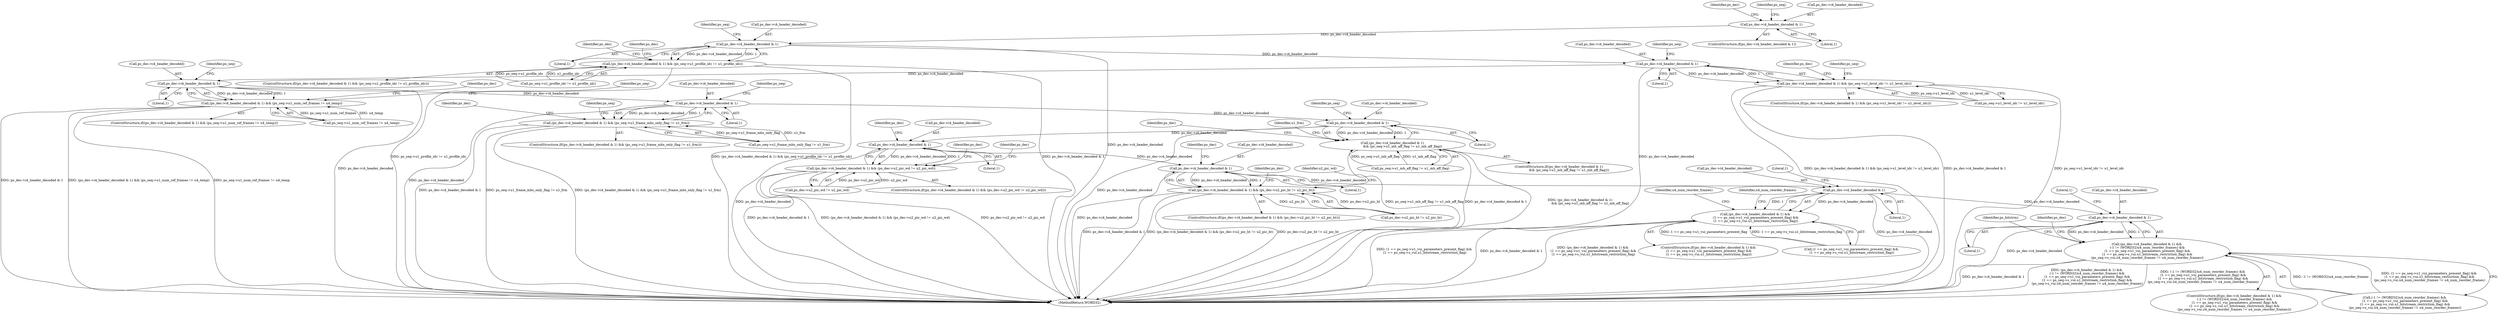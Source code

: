 digraph "0_Android_42cf02965b11c397dd37a0063e683cef005bc0ae@pointer" {
"1000324" [label="(Call,ps_dec->i4_header_decoded & 1)"];
"1000339" [label="(Call,ps_dec->i4_header_decoded & 1)"];
"1000338" [label="(Call,(ps_dec->i4_header_decoded & 1) && (ps_seq->u1_profile_idc != u1_profile_idc))"];
"1000359" [label="(Call,ps_dec->i4_header_decoded & 1)"];
"1000358" [label="(Call,(ps_dec->i4_header_decoded & 1) && (ps_seq->u1_level_idc != u1_level_idc))"];
"1000780" [label="(Call,ps_dec->i4_header_decoded & 1)"];
"1000779" [label="(Call,(ps_dec->i4_header_decoded & 1) && (ps_seq->u1_num_ref_frames != u4_temp))"];
"1000898" [label="(Call,ps_dec->i4_header_decoded & 1)"];
"1000897" [label="(Call,(ps_dec->i4_header_decoded & 1) && (ps_seq->u1_frame_mbs_only_flag != u1_frm))"];
"1000933" [label="(Call,ps_dec->i4_header_decoded & 1)"];
"1000932" [label="(Call,(ps_dec->i4_header_decoded & 1)\n                    && (ps_seq->u1_mb_aff_flag != u1_mb_aff_flag))"];
"1001207" [label="(Call,ps_dec->i4_header_decoded & 1)"];
"1001206" [label="(Call,(ps_dec->i4_header_decoded & 1) && (ps_dec->u2_pic_wd != u2_pic_wd))"];
"1001227" [label="(Call,ps_dec->i4_header_decoded & 1)"];
"1001226" [label="(Call,(ps_dec->i4_header_decoded & 1) && (ps_dec->u2_pic_ht != u2_pic_ht))"];
"1001285" [label="(Call,ps_dec->i4_header_decoded & 1)"];
"1001284" [label="(Call,(ps_dec->i4_header_decoded & 1) &&\n (1 == ps_seq->u1_vui_parameters_present_flag) &&\n (1 == ps_seq->s_vui.u1_bitstream_restriction_flag))"];
"1001340" [label="(Call,ps_dec->i4_header_decoded & 1)"];
"1001339" [label="(Call,(ps_dec->i4_header_decoded & 1) &&\n (-1 != (WORD32)u4_num_reorder_frames) &&\n (1 == ps_seq->u1_vui_parameters_present_flag) &&\n (1 == ps_seq->s_vui.u1_bitstream_restriction_flag) &&\n (ps_seq->s_vui.u4_num_reorder_frames != u4_num_reorder_frames))"];
"1001232" [label="(Call,ps_dec->u2_pic_ht != u2_pic_ht)"];
"1001348" [label="(Literal,1)"];
"1000324" [label="(Call,ps_dec->i4_header_decoded & 1)"];
"1000787" [label="(Identifier,ps_seq)"];
"1000780" [label="(Call,ps_dec->i4_header_decoded & 1)"];
"1001507" [label="(MethodReturn,WORD32)"];
"1000932" [label="(Call,(ps_dec->i4_header_decoded & 1)\n                    && (ps_seq->u1_mb_aff_flag != u1_mb_aff_flag))"];
"1000785" [label="(Call,ps_seq->u1_num_ref_frames != u4_temp)"];
"1001283" [label="(ControlStructure,if((ps_dec->i4_header_decoded & 1) &&\n (1 == ps_seq->u1_vui_parameters_present_flag) &&\n (1 == ps_seq->s_vui.u1_bitstream_restriction_flag)))"];
"1001207" [label="(Call,ps_dec->i4_header_decoded & 1)"];
"1000341" [label="(Identifier,ps_dec)"];
"1001248" [label="(Identifier,u2_pic_wd)"];
"1000338" [label="(Call,(ps_dec->i4_header_decoded & 1) && (ps_seq->u1_profile_idc != u1_profile_idc))"];
"1000352" [label="(Identifier,ps_dec)"];
"1000328" [label="(Literal,1)"];
"1000937" [label="(Literal,1)"];
"1001289" [label="(Literal,1)"];
"1001214" [label="(Identifier,ps_dec)"];
"1001292" [label="(Literal,1)"];
"1000778" [label="(ControlStructure,if((ps_dec->i4_header_decoded & 1) && (ps_seq->u1_num_ref_frames != u4_temp)))"];
"1000896" [label="(ControlStructure,if((ps_dec->i4_header_decoded & 1) && (ps_seq->u1_frame_mbs_only_flag != u1_frm)))"];
"1000346" [label="(Identifier,ps_seq)"];
"1001284" [label="(Call,(ps_dec->i4_header_decoded & 1) &&\n (1 == ps_seq->u1_vui_parameters_present_flag) &&\n (1 == ps_seq->s_vui.u1_bitstream_restriction_flag))"];
"1000934" [label="(Call,ps_dec->i4_header_decoded)"];
"1001344" [label="(Literal,1)"];
"1000361" [label="(Identifier,ps_dec)"];
"1000372" [label="(Identifier,ps_dec)"];
"1000903" [label="(Call,ps_seq->u1_frame_mbs_only_flag != u1_frm)"];
"1000933" [label="(Call,ps_dec->i4_header_decoded & 1)"];
"1000323" [label="(ControlStructure,if(ps_dec->i4_header_decoded & 1))"];
"1001340" [label="(Call,ps_dec->i4_header_decoded & 1)"];
"1000902" [label="(Literal,1)"];
"1001211" [label="(Literal,1)"];
"1000360" [label="(Call,ps_dec->i4_header_decoded)"];
"1000337" [label="(ControlStructure,if((ps_dec->i4_header_decoded & 1) && (ps_seq->u1_profile_idc != u1_profile_idc)))"];
"1000359" [label="(Call,ps_dec->i4_header_decoded & 1)"];
"1001339" [label="(Call,(ps_dec->i4_header_decoded & 1) &&\n (-1 != (WORD32)u4_num_reorder_frames) &&\n (1 == ps_seq->u1_vui_parameters_present_flag) &&\n (1 == ps_seq->s_vui.u1_bitstream_restriction_flag) &&\n (ps_seq->s_vui.u4_num_reorder_frames != u4_num_reorder_frames))"];
"1001206" [label="(Call,(ps_dec->i4_header_decoded & 1) && (ps_dec->u2_pic_wd != u2_pic_wd))"];
"1000357" [label="(ControlStructure,if((ps_dec->i4_header_decoded & 1) && (ps_seq->u1_level_idc != u1_level_idc)))"];
"1000911" [label="(Identifier,ps_dec)"];
"1001225" [label="(ControlStructure,if((ps_dec->i4_header_decoded & 1) && (ps_dec->u2_pic_ht != u2_pic_ht)))"];
"1001212" [label="(Call,ps_dec->u2_pic_wd != u2_pic_wd)"];
"1000940" [label="(Identifier,ps_seq)"];
"1000339" [label="(Call,ps_dec->i4_header_decoded & 1)"];
"1000905" [label="(Identifier,ps_seq)"];
"1000946" [label="(Identifier,ps_dec)"];
"1001231" [label="(Literal,1)"];
"1000779" [label="(Call,(ps_dec->i4_header_decoded & 1) && (ps_seq->u1_num_ref_frames != u4_temp))"];
"1001338" [label="(ControlStructure,if((ps_dec->i4_header_decoded & 1) &&\n (-1 != (WORD32)u4_num_reorder_frames) &&\n (1 == ps_seq->u1_vui_parameters_present_flag) &&\n (1 == ps_seq->s_vui.u1_bitstream_restriction_flag) &&\n (ps_seq->s_vui.u4_num_reorder_frames != u4_num_reorder_frames)))"];
"1001314" [label="(Identifier,u4_num_reorder_frames)"];
"1000364" [label="(Call,ps_seq->u1_level_idc != u1_level_idc)"];
"1000340" [label="(Call,ps_dec->i4_header_decoded)"];
"1001286" [label="(Call,ps_dec->i4_header_decoded)"];
"1000332" [label="(Identifier,ps_seq)"];
"1000898" [label="(Call,ps_dec->i4_header_decoded & 1)"];
"1000784" [label="(Literal,1)"];
"1001305" [label="(Identifier,u4_num_reorder_frames)"];
"1001341" [label="(Call,ps_dec->i4_header_decoded)"];
"1000899" [label="(Call,ps_dec->i4_header_decoded)"];
"1001205" [label="(ControlStructure,if((ps_dec->i4_header_decoded & 1) && (ps_dec->u2_pic_wd != u2_pic_wd)))"];
"1000343" [label="(Literal,1)"];
"1000953" [label="(Identifier,u1_frm)"];
"1000793" [label="(Identifier,ps_dec)"];
"1000363" [label="(Literal,1)"];
"1001226" [label="(Call,(ps_dec->i4_header_decoded & 1) && (ps_dec->u2_pic_ht != u2_pic_ht))"];
"1000918" [label="(Identifier,ps_seq)"];
"1001234" [label="(Identifier,ps_dec)"];
"1000325" [label="(Call,ps_dec->i4_header_decoded)"];
"1000800" [label="(Identifier,ps_seq)"];
"1001384" [label="(Identifier,ps_bitstrm)"];
"1001345" [label="(Call,(-1 != (WORD32)u4_num_reorder_frames) &&\n (1 == ps_seq->u1_vui_parameters_present_flag) &&\n (1 == ps_seq->s_vui.u1_bitstream_restriction_flag) &&\n (ps_seq->s_vui.u4_num_reorder_frames != u4_num_reorder_frames))"];
"1001290" [label="(Call,(1 == ps_seq->u1_vui_parameters_present_flag) &&\n (1 == ps_seq->s_vui.u1_bitstream_restriction_flag))"];
"1000897" [label="(Call,(ps_dec->i4_header_decoded & 1) && (ps_seq->u1_frame_mbs_only_flag != u1_frm))"];
"1001229" [label="(Identifier,ps_dec)"];
"1001220" [label="(Identifier,ps_dec)"];
"1000358" [label="(Call,(ps_dec->i4_header_decoded & 1) && (ps_seq->u1_level_idc != u1_level_idc))"];
"1001376" [label="(Identifier,ps_dec)"];
"1000379" [label="(Identifier,ps_seq)"];
"1000931" [label="(ControlStructure,if((ps_dec->i4_header_decoded & 1)\n                    && (ps_seq->u1_mb_aff_flag != u1_mb_aff_flag)))"];
"1001228" [label="(Call,ps_dec->i4_header_decoded)"];
"1001227" [label="(Call,ps_dec->i4_header_decoded & 1)"];
"1001208" [label="(Call,ps_dec->i4_header_decoded)"];
"1001285" [label="(Call,ps_dec->i4_header_decoded & 1)"];
"1001240" [label="(Identifier,ps_dec)"];
"1000344" [label="(Call,ps_seq->u1_profile_idc != u1_profile_idc)"];
"1000366" [label="(Identifier,ps_seq)"];
"1000938" [label="(Call,ps_seq->u1_mb_aff_flag != u1_mb_aff_flag)"];
"1000781" [label="(Call,ps_dec->i4_header_decoded)"];
"1000324" -> "1000323"  [label="AST: "];
"1000324" -> "1000328"  [label="CFG: "];
"1000325" -> "1000324"  [label="AST: "];
"1000328" -> "1000324"  [label="AST: "];
"1000332" -> "1000324"  [label="CFG: "];
"1000341" -> "1000324"  [label="CFG: "];
"1000324" -> "1000339"  [label="DDG: ps_dec->i4_header_decoded"];
"1000339" -> "1000338"  [label="AST: "];
"1000339" -> "1000343"  [label="CFG: "];
"1000340" -> "1000339"  [label="AST: "];
"1000343" -> "1000339"  [label="AST: "];
"1000346" -> "1000339"  [label="CFG: "];
"1000338" -> "1000339"  [label="CFG: "];
"1000339" -> "1001507"  [label="DDG: ps_dec->i4_header_decoded"];
"1000339" -> "1000338"  [label="DDG: ps_dec->i4_header_decoded"];
"1000339" -> "1000338"  [label="DDG: 1"];
"1000339" -> "1000359"  [label="DDG: ps_dec->i4_header_decoded"];
"1000338" -> "1000337"  [label="AST: "];
"1000338" -> "1000344"  [label="CFG: "];
"1000344" -> "1000338"  [label="AST: "];
"1000352" -> "1000338"  [label="CFG: "];
"1000361" -> "1000338"  [label="CFG: "];
"1000338" -> "1001507"  [label="DDG: ps_dec->i4_header_decoded & 1"];
"1000338" -> "1001507"  [label="DDG: ps_seq->u1_profile_idc != u1_profile_idc"];
"1000338" -> "1001507"  [label="DDG: (ps_dec->i4_header_decoded & 1) && (ps_seq->u1_profile_idc != u1_profile_idc)"];
"1000344" -> "1000338"  [label="DDG: ps_seq->u1_profile_idc"];
"1000344" -> "1000338"  [label="DDG: u1_profile_idc"];
"1000359" -> "1000358"  [label="AST: "];
"1000359" -> "1000363"  [label="CFG: "];
"1000360" -> "1000359"  [label="AST: "];
"1000363" -> "1000359"  [label="AST: "];
"1000366" -> "1000359"  [label="CFG: "];
"1000358" -> "1000359"  [label="CFG: "];
"1000359" -> "1001507"  [label="DDG: ps_dec->i4_header_decoded"];
"1000359" -> "1000358"  [label="DDG: ps_dec->i4_header_decoded"];
"1000359" -> "1000358"  [label="DDG: 1"];
"1000359" -> "1000780"  [label="DDG: ps_dec->i4_header_decoded"];
"1000358" -> "1000357"  [label="AST: "];
"1000358" -> "1000364"  [label="CFG: "];
"1000364" -> "1000358"  [label="AST: "];
"1000372" -> "1000358"  [label="CFG: "];
"1000379" -> "1000358"  [label="CFG: "];
"1000358" -> "1001507"  [label="DDG: ps_seq->u1_level_idc != u1_level_idc"];
"1000358" -> "1001507"  [label="DDG: (ps_dec->i4_header_decoded & 1) && (ps_seq->u1_level_idc != u1_level_idc)"];
"1000358" -> "1001507"  [label="DDG: ps_dec->i4_header_decoded & 1"];
"1000364" -> "1000358"  [label="DDG: ps_seq->u1_level_idc"];
"1000364" -> "1000358"  [label="DDG: u1_level_idc"];
"1000780" -> "1000779"  [label="AST: "];
"1000780" -> "1000784"  [label="CFG: "];
"1000781" -> "1000780"  [label="AST: "];
"1000784" -> "1000780"  [label="AST: "];
"1000787" -> "1000780"  [label="CFG: "];
"1000779" -> "1000780"  [label="CFG: "];
"1000780" -> "1001507"  [label="DDG: ps_dec->i4_header_decoded"];
"1000780" -> "1000779"  [label="DDG: ps_dec->i4_header_decoded"];
"1000780" -> "1000779"  [label="DDG: 1"];
"1000780" -> "1000898"  [label="DDG: ps_dec->i4_header_decoded"];
"1000779" -> "1000778"  [label="AST: "];
"1000779" -> "1000785"  [label="CFG: "];
"1000785" -> "1000779"  [label="AST: "];
"1000793" -> "1000779"  [label="CFG: "];
"1000800" -> "1000779"  [label="CFG: "];
"1000779" -> "1001507"  [label="DDG: ps_seq->u1_num_ref_frames != u4_temp"];
"1000779" -> "1001507"  [label="DDG: ps_dec->i4_header_decoded & 1"];
"1000779" -> "1001507"  [label="DDG: (ps_dec->i4_header_decoded & 1) && (ps_seq->u1_num_ref_frames != u4_temp)"];
"1000785" -> "1000779"  [label="DDG: ps_seq->u1_num_ref_frames"];
"1000785" -> "1000779"  [label="DDG: u4_temp"];
"1000898" -> "1000897"  [label="AST: "];
"1000898" -> "1000902"  [label="CFG: "];
"1000899" -> "1000898"  [label="AST: "];
"1000902" -> "1000898"  [label="AST: "];
"1000905" -> "1000898"  [label="CFG: "];
"1000897" -> "1000898"  [label="CFG: "];
"1000898" -> "1001507"  [label="DDG: ps_dec->i4_header_decoded"];
"1000898" -> "1000897"  [label="DDG: ps_dec->i4_header_decoded"];
"1000898" -> "1000897"  [label="DDG: 1"];
"1000898" -> "1000933"  [label="DDG: ps_dec->i4_header_decoded"];
"1000897" -> "1000896"  [label="AST: "];
"1000897" -> "1000903"  [label="CFG: "];
"1000903" -> "1000897"  [label="AST: "];
"1000911" -> "1000897"  [label="CFG: "];
"1000918" -> "1000897"  [label="CFG: "];
"1000897" -> "1001507"  [label="DDG: (ps_dec->i4_header_decoded & 1) && (ps_seq->u1_frame_mbs_only_flag != u1_frm)"];
"1000897" -> "1001507"  [label="DDG: ps_dec->i4_header_decoded & 1"];
"1000897" -> "1001507"  [label="DDG: ps_seq->u1_frame_mbs_only_flag != u1_frm"];
"1000903" -> "1000897"  [label="DDG: ps_seq->u1_frame_mbs_only_flag"];
"1000903" -> "1000897"  [label="DDG: u1_frm"];
"1000933" -> "1000932"  [label="AST: "];
"1000933" -> "1000937"  [label="CFG: "];
"1000934" -> "1000933"  [label="AST: "];
"1000937" -> "1000933"  [label="AST: "];
"1000940" -> "1000933"  [label="CFG: "];
"1000932" -> "1000933"  [label="CFG: "];
"1000933" -> "1001507"  [label="DDG: ps_dec->i4_header_decoded"];
"1000933" -> "1000932"  [label="DDG: ps_dec->i4_header_decoded"];
"1000933" -> "1000932"  [label="DDG: 1"];
"1000933" -> "1001207"  [label="DDG: ps_dec->i4_header_decoded"];
"1000932" -> "1000931"  [label="AST: "];
"1000932" -> "1000938"  [label="CFG: "];
"1000938" -> "1000932"  [label="AST: "];
"1000946" -> "1000932"  [label="CFG: "];
"1000953" -> "1000932"  [label="CFG: "];
"1000932" -> "1001507"  [label="DDG: ps_seq->u1_mb_aff_flag != u1_mb_aff_flag"];
"1000932" -> "1001507"  [label="DDG: ps_dec->i4_header_decoded & 1"];
"1000932" -> "1001507"  [label="DDG: (ps_dec->i4_header_decoded & 1)\n                    && (ps_seq->u1_mb_aff_flag != u1_mb_aff_flag)"];
"1000938" -> "1000932"  [label="DDG: ps_seq->u1_mb_aff_flag"];
"1000938" -> "1000932"  [label="DDG: u1_mb_aff_flag"];
"1001207" -> "1001206"  [label="AST: "];
"1001207" -> "1001211"  [label="CFG: "];
"1001208" -> "1001207"  [label="AST: "];
"1001211" -> "1001207"  [label="AST: "];
"1001214" -> "1001207"  [label="CFG: "];
"1001206" -> "1001207"  [label="CFG: "];
"1001207" -> "1001507"  [label="DDG: ps_dec->i4_header_decoded"];
"1001207" -> "1001206"  [label="DDG: ps_dec->i4_header_decoded"];
"1001207" -> "1001206"  [label="DDG: 1"];
"1001207" -> "1001227"  [label="DDG: ps_dec->i4_header_decoded"];
"1001206" -> "1001205"  [label="AST: "];
"1001206" -> "1001212"  [label="CFG: "];
"1001212" -> "1001206"  [label="AST: "];
"1001220" -> "1001206"  [label="CFG: "];
"1001229" -> "1001206"  [label="CFG: "];
"1001206" -> "1001507"  [label="DDG: (ps_dec->i4_header_decoded & 1) && (ps_dec->u2_pic_wd != u2_pic_wd)"];
"1001206" -> "1001507"  [label="DDG: ps_dec->u2_pic_wd != u2_pic_wd"];
"1001206" -> "1001507"  [label="DDG: ps_dec->i4_header_decoded & 1"];
"1001212" -> "1001206"  [label="DDG: ps_dec->u2_pic_wd"];
"1001212" -> "1001206"  [label="DDG: u2_pic_wd"];
"1001227" -> "1001226"  [label="AST: "];
"1001227" -> "1001231"  [label="CFG: "];
"1001228" -> "1001227"  [label="AST: "];
"1001231" -> "1001227"  [label="AST: "];
"1001234" -> "1001227"  [label="CFG: "];
"1001226" -> "1001227"  [label="CFG: "];
"1001227" -> "1001507"  [label="DDG: ps_dec->i4_header_decoded"];
"1001227" -> "1001226"  [label="DDG: ps_dec->i4_header_decoded"];
"1001227" -> "1001226"  [label="DDG: 1"];
"1001227" -> "1001285"  [label="DDG: ps_dec->i4_header_decoded"];
"1001226" -> "1001225"  [label="AST: "];
"1001226" -> "1001232"  [label="CFG: "];
"1001232" -> "1001226"  [label="AST: "];
"1001240" -> "1001226"  [label="CFG: "];
"1001248" -> "1001226"  [label="CFG: "];
"1001226" -> "1001507"  [label="DDG: ps_dec->u2_pic_ht != u2_pic_ht"];
"1001226" -> "1001507"  [label="DDG: ps_dec->i4_header_decoded & 1"];
"1001226" -> "1001507"  [label="DDG: (ps_dec->i4_header_decoded & 1) && (ps_dec->u2_pic_ht != u2_pic_ht)"];
"1001232" -> "1001226"  [label="DDG: ps_dec->u2_pic_ht"];
"1001232" -> "1001226"  [label="DDG: u2_pic_ht"];
"1001285" -> "1001284"  [label="AST: "];
"1001285" -> "1001289"  [label="CFG: "];
"1001286" -> "1001285"  [label="AST: "];
"1001289" -> "1001285"  [label="AST: "];
"1001292" -> "1001285"  [label="CFG: "];
"1001284" -> "1001285"  [label="CFG: "];
"1001285" -> "1001507"  [label="DDG: ps_dec->i4_header_decoded"];
"1001285" -> "1001284"  [label="DDG: ps_dec->i4_header_decoded"];
"1001285" -> "1001284"  [label="DDG: 1"];
"1001285" -> "1001340"  [label="DDG: ps_dec->i4_header_decoded"];
"1001284" -> "1001283"  [label="AST: "];
"1001284" -> "1001290"  [label="CFG: "];
"1001290" -> "1001284"  [label="AST: "];
"1001305" -> "1001284"  [label="CFG: "];
"1001314" -> "1001284"  [label="CFG: "];
"1001284" -> "1001507"  [label="DDG: (1 == ps_seq->u1_vui_parameters_present_flag) &&\n (1 == ps_seq->s_vui.u1_bitstream_restriction_flag)"];
"1001284" -> "1001507"  [label="DDG: ps_dec->i4_header_decoded & 1"];
"1001284" -> "1001507"  [label="DDG: (ps_dec->i4_header_decoded & 1) &&\n (1 == ps_seq->u1_vui_parameters_present_flag) &&\n (1 == ps_seq->s_vui.u1_bitstream_restriction_flag)"];
"1001290" -> "1001284"  [label="DDG: 1 == ps_seq->u1_vui_parameters_present_flag"];
"1001290" -> "1001284"  [label="DDG: 1 == ps_seq->s_vui.u1_bitstream_restriction_flag"];
"1001340" -> "1001339"  [label="AST: "];
"1001340" -> "1001344"  [label="CFG: "];
"1001341" -> "1001340"  [label="AST: "];
"1001344" -> "1001340"  [label="AST: "];
"1001348" -> "1001340"  [label="CFG: "];
"1001339" -> "1001340"  [label="CFG: "];
"1001340" -> "1001507"  [label="DDG: ps_dec->i4_header_decoded"];
"1001340" -> "1001339"  [label="DDG: ps_dec->i4_header_decoded"];
"1001340" -> "1001339"  [label="DDG: 1"];
"1001339" -> "1001338"  [label="AST: "];
"1001339" -> "1001345"  [label="CFG: "];
"1001345" -> "1001339"  [label="AST: "];
"1001376" -> "1001339"  [label="CFG: "];
"1001384" -> "1001339"  [label="CFG: "];
"1001339" -> "1001507"  [label="DDG: (ps_dec->i4_header_decoded & 1) &&\n (-1 != (WORD32)u4_num_reorder_frames) &&\n (1 == ps_seq->u1_vui_parameters_present_flag) &&\n (1 == ps_seq->s_vui.u1_bitstream_restriction_flag) &&\n (ps_seq->s_vui.u4_num_reorder_frames != u4_num_reorder_frames)"];
"1001339" -> "1001507"  [label="DDG: (-1 != (WORD32)u4_num_reorder_frames) &&\n (1 == ps_seq->u1_vui_parameters_present_flag) &&\n (1 == ps_seq->s_vui.u1_bitstream_restriction_flag) &&\n (ps_seq->s_vui.u4_num_reorder_frames != u4_num_reorder_frames)"];
"1001339" -> "1001507"  [label="DDG: ps_dec->i4_header_decoded & 1"];
"1001345" -> "1001339"  [label="DDG: -1 != (WORD32)u4_num_reorder_frames"];
"1001345" -> "1001339"  [label="DDG: (1 == ps_seq->u1_vui_parameters_present_flag) &&\n (1 == ps_seq->s_vui.u1_bitstream_restriction_flag) &&\n (ps_seq->s_vui.u4_num_reorder_frames != u4_num_reorder_frames)"];
}
